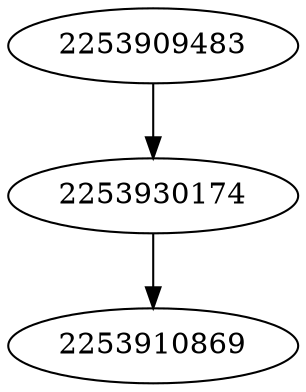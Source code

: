 strict digraph  {
2253909483;
2253910869;
2253930174;
2253909483 -> 2253930174;
2253930174 -> 2253910869;
}
